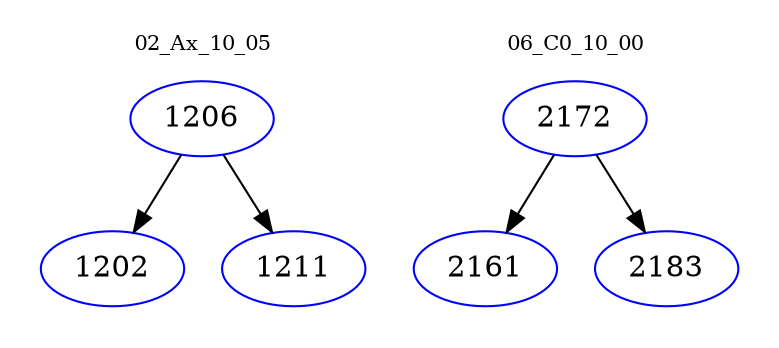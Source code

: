 digraph{
subgraph cluster_0 {
color = white
label = "02_Ax_10_05";
fontsize=10;
T0_1206 [label="1206", color="blue"]
T0_1206 -> T0_1202 [color="black"]
T0_1202 [label="1202", color="blue"]
T0_1206 -> T0_1211 [color="black"]
T0_1211 [label="1211", color="blue"]
}
subgraph cluster_1 {
color = white
label = "06_C0_10_00";
fontsize=10;
T1_2172 [label="2172", color="blue"]
T1_2172 -> T1_2161 [color="black"]
T1_2161 [label="2161", color="blue"]
T1_2172 -> T1_2183 [color="black"]
T1_2183 [label="2183", color="blue"]
}
}
